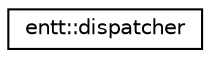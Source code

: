 digraph "Graphical Class Hierarchy"
{
 // LATEX_PDF_SIZE
  edge [fontname="Helvetica",fontsize="10",labelfontname="Helvetica",labelfontsize="10"];
  node [fontname="Helvetica",fontsize="10",shape=record];
  rankdir="LR";
  Node0 [label="entt::dispatcher",height=0.2,width=0.4,color="black", fillcolor="white", style="filled",URL="$classentt_1_1dispatcher.html",tooltip="Basic dispatcher implementation."];
}
